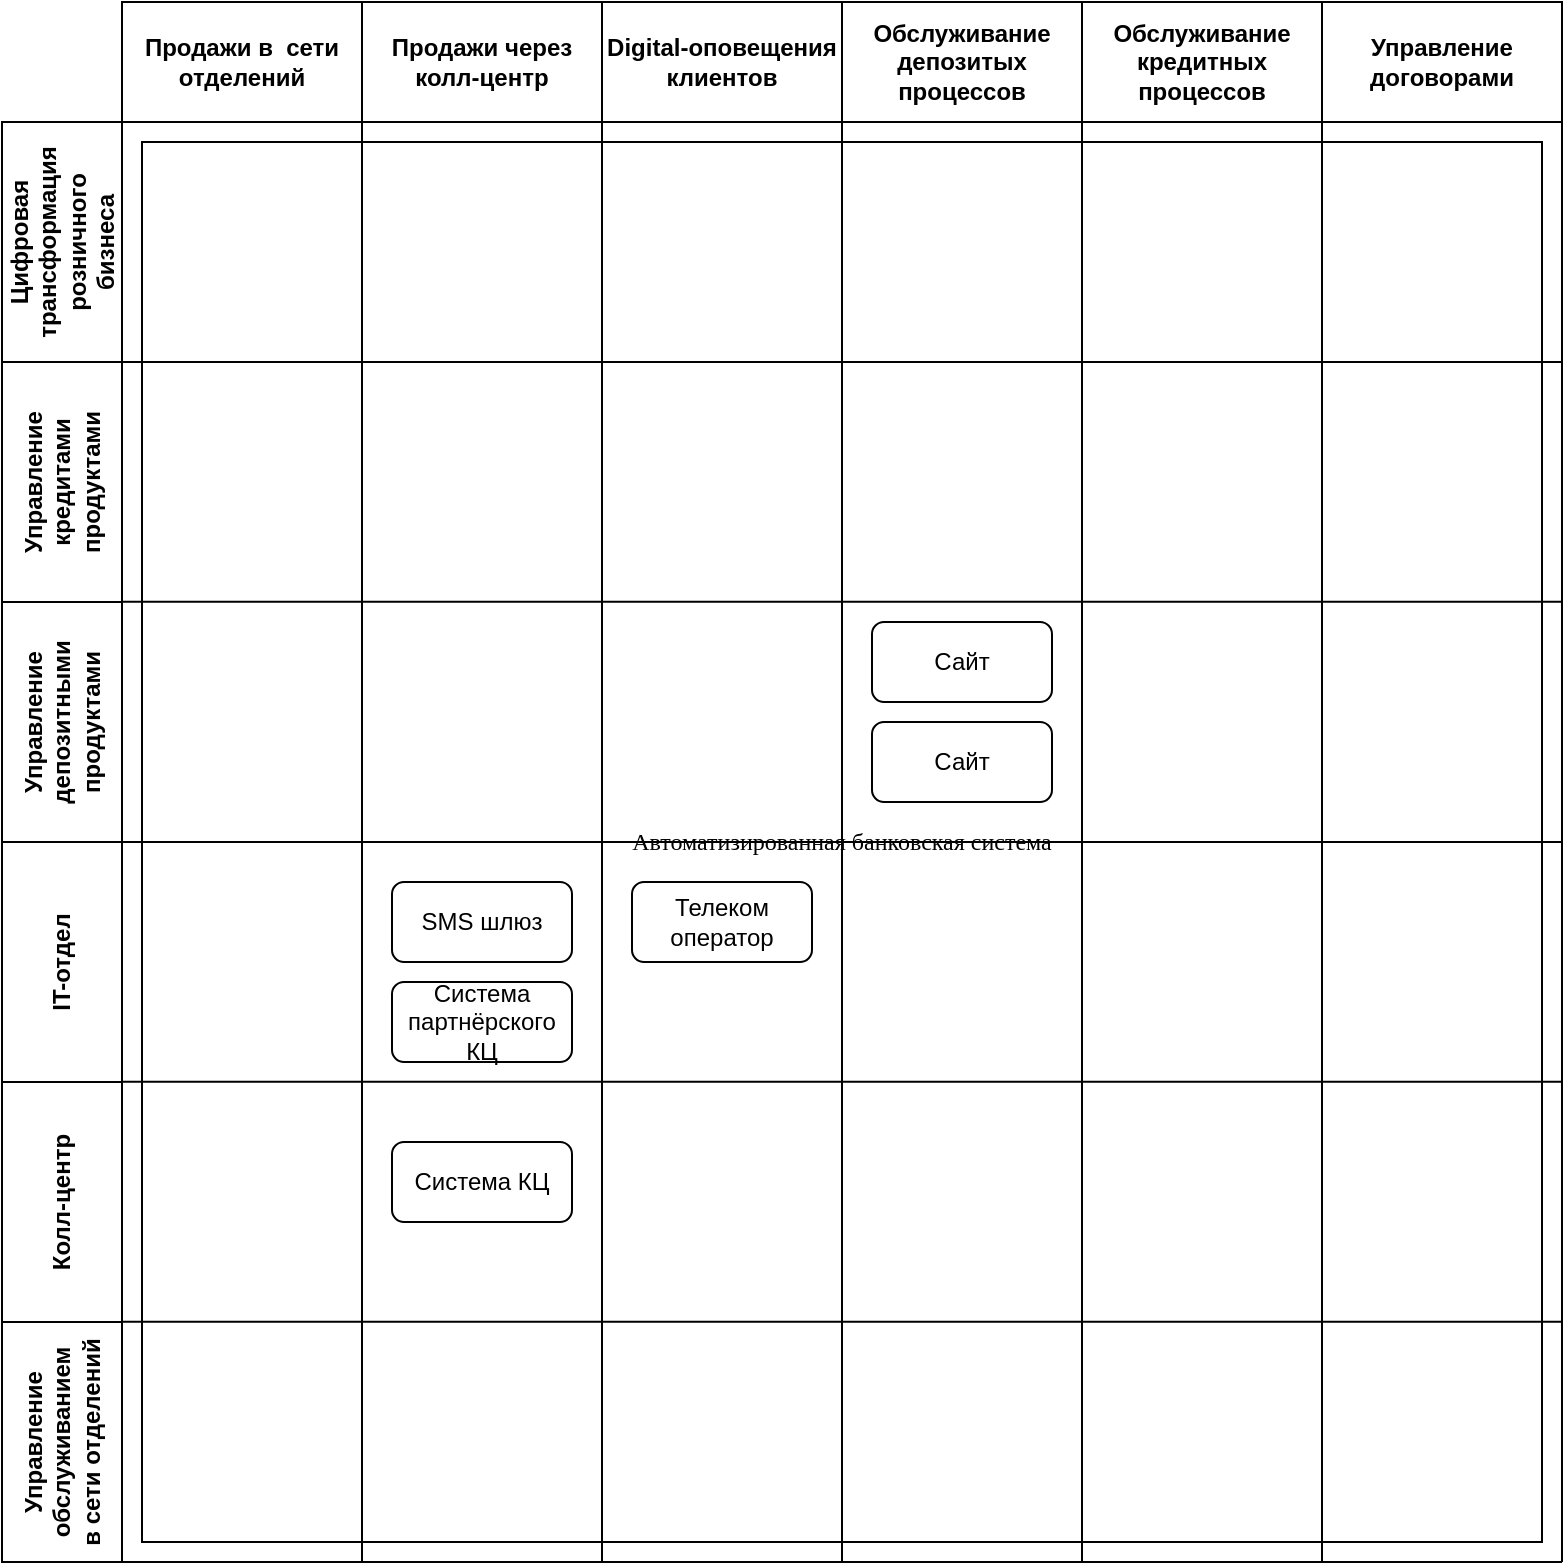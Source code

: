 <mxfile version="25.0.1">
  <diagram name="Page-1" id="c7488fd3-1785-93aa-aadb-54a6760d102a">
    <mxGraphModel dx="1302" dy="756" grid="1" gridSize="10" guides="1" tooltips="1" connect="1" arrows="1" fold="1" page="1" pageScale="1" pageWidth="1100" pageHeight="850" background="none" math="0" shadow="0">
      <root>
        <mxCell id="0" />
        <mxCell id="1" parent="0" />
        <mxCell id="ciN33SZgETXW29p0jbMA-81" value="" style="group" vertex="1" connectable="0" parent="1">
          <mxGeometry x="80" y="10" width="780" height="780" as="geometry" />
        </mxCell>
        <mxCell id="ciN33SZgETXW29p0jbMA-82" value="&lt;span style=&quot;font-family: Tahoma;&quot;&gt;Автоматизированная банковская система&lt;/span&gt;" style="rounded=0;whiteSpace=wrap;html=1;" vertex="1" parent="ciN33SZgETXW29p0jbMA-81">
          <mxGeometry x="70" y="70" width="700" height="700" as="geometry" />
        </mxCell>
        <mxCell id="ciN33SZgETXW29p0jbMA-52" value="&lt;span style=&quot;font-weight: 700;&quot;&gt;Продажи в&amp;nbsp; сети отделений&lt;/span&gt;" style="rounded=0;whiteSpace=wrap;html=1;" vertex="1" parent="ciN33SZgETXW29p0jbMA-81">
          <mxGeometry x="60" width="120" height="60" as="geometry" />
        </mxCell>
        <mxCell id="ciN33SZgETXW29p0jbMA-53" value="&lt;span style=&quot;font-weight: 700;&quot;&gt;Продажи через колл-центр&lt;/span&gt;" style="rounded=0;whiteSpace=wrap;html=1;" vertex="1" parent="ciN33SZgETXW29p0jbMA-81">
          <mxGeometry x="180" width="120" height="60" as="geometry" />
        </mxCell>
        <mxCell id="ciN33SZgETXW29p0jbMA-54" value="&lt;span style=&quot;font-weight: 700;&quot;&gt;Digital-оповещения&lt;/span&gt;&lt;div&gt;&lt;span style=&quot;font-weight: 700;&quot;&gt;клиентов&lt;/span&gt;&lt;/div&gt;" style="rounded=0;whiteSpace=wrap;html=1;" vertex="1" parent="ciN33SZgETXW29p0jbMA-81">
          <mxGeometry x="300" width="120" height="60" as="geometry" />
        </mxCell>
        <mxCell id="ciN33SZgETXW29p0jbMA-55" value="&lt;span style=&quot;font-weight: 700;&quot;&gt;Обслуживание депозитых процессов&lt;/span&gt;" style="rounded=0;whiteSpace=wrap;html=1;" vertex="1" parent="ciN33SZgETXW29p0jbMA-81">
          <mxGeometry x="420" width="120" height="60" as="geometry" />
        </mxCell>
        <mxCell id="ciN33SZgETXW29p0jbMA-56" value="&lt;span style=&quot;font-weight: 700;&quot;&gt;Обслуживание кредитных процессов&lt;/span&gt;" style="rounded=0;whiteSpace=wrap;html=1;" vertex="1" parent="ciN33SZgETXW29p0jbMA-81">
          <mxGeometry x="540" width="120" height="60" as="geometry" />
        </mxCell>
        <mxCell id="ciN33SZgETXW29p0jbMA-57" value="&lt;span style=&quot;font-weight: 700;&quot;&gt;Управление договорами&lt;/span&gt;" style="rounded=0;whiteSpace=wrap;html=1;" vertex="1" parent="ciN33SZgETXW29p0jbMA-81">
          <mxGeometry x="660" width="120" height="60" as="geometry" />
        </mxCell>
        <mxCell id="ciN33SZgETXW29p0jbMA-59" value="&lt;span style=&quot;font-weight: 700;&quot;&gt;Цифровая трансформация&lt;/span&gt;&lt;div&gt;&lt;span style=&quot;font-weight: 700;&quot;&gt;розничного бизнеса&lt;/span&gt;&lt;/div&gt;" style="rounded=0;whiteSpace=wrap;html=1;direction=west;flipV=0;flipH=0;horizontal=0;" vertex="1" parent="ciN33SZgETXW29p0jbMA-81">
          <mxGeometry y="60" width="60" height="120" as="geometry" />
        </mxCell>
        <mxCell id="ciN33SZgETXW29p0jbMA-60" value="&lt;span style=&quot;font-weight: 700;&quot;&gt;Управление кредитами продуктами&lt;/span&gt;" style="rounded=0;whiteSpace=wrap;html=1;horizontal=0;" vertex="1" parent="ciN33SZgETXW29p0jbMA-81">
          <mxGeometry y="180" width="60" height="120" as="geometry" />
        </mxCell>
        <mxCell id="ciN33SZgETXW29p0jbMA-61" value="&lt;span style=&quot;font-weight: 700;&quot;&gt;Управление депозитными продуктами&lt;/span&gt;" style="rounded=0;whiteSpace=wrap;html=1;horizontal=0;" vertex="1" parent="ciN33SZgETXW29p0jbMA-81">
          <mxGeometry y="300" width="60" height="120" as="geometry" />
        </mxCell>
        <mxCell id="ciN33SZgETXW29p0jbMA-62" value="&lt;span style=&quot;font-weight: 700;&quot;&gt;IT-отдел&lt;/span&gt;" style="rounded=0;whiteSpace=wrap;html=1;horizontal=0;" vertex="1" parent="ciN33SZgETXW29p0jbMA-81">
          <mxGeometry y="420" width="60" height="120" as="geometry" />
        </mxCell>
        <mxCell id="ciN33SZgETXW29p0jbMA-63" value="&lt;span style=&quot;font-weight: 700;&quot;&gt;Колл-центр&lt;/span&gt;" style="rounded=0;whiteSpace=wrap;html=1;horizontal=0;" vertex="1" parent="ciN33SZgETXW29p0jbMA-81">
          <mxGeometry y="540" width="60" height="120" as="geometry" />
        </mxCell>
        <mxCell id="ciN33SZgETXW29p0jbMA-64" value="&lt;span style=&quot;font-weight: 700;&quot;&gt;Управление обслуживанием&lt;/span&gt;&lt;div&gt;&lt;span style=&quot;font-weight: 700;&quot;&gt;в сети отделений&lt;/span&gt;&lt;/div&gt;" style="rounded=0;whiteSpace=wrap;html=1;horizontal=0;" vertex="1" parent="ciN33SZgETXW29p0jbMA-81">
          <mxGeometry y="660" width="60" height="120" as="geometry" />
        </mxCell>
        <mxCell id="ciN33SZgETXW29p0jbMA-65" value="" style="endArrow=none;html=1;rounded=0;exitX=1;exitY=0;exitDx=0;exitDy=0;" edge="1" parent="ciN33SZgETXW29p0jbMA-81" source="ciN33SZgETXW29p0jbMA-60">
          <mxGeometry width="50" height="50" relative="1" as="geometry">
            <mxPoint x="550" y="470" as="sourcePoint" />
            <mxPoint x="780" y="180" as="targetPoint" />
          </mxGeometry>
        </mxCell>
        <mxCell id="ciN33SZgETXW29p0jbMA-68" value="" style="endArrow=none;html=1;rounded=0;entryX=1;entryY=1;entryDx=0;entryDy=0;" edge="1" parent="ciN33SZgETXW29p0jbMA-81" target="ciN33SZgETXW29p0jbMA-57">
          <mxGeometry width="50" height="50" relative="1" as="geometry">
            <mxPoint x="780" y="780" as="sourcePoint" />
            <mxPoint x="600" y="420" as="targetPoint" />
          </mxGeometry>
        </mxCell>
        <mxCell id="ciN33SZgETXW29p0jbMA-69" value="" style="endArrow=none;html=1;rounded=0;exitX=1;exitY=1;exitDx=0;exitDy=0;" edge="1" parent="ciN33SZgETXW29p0jbMA-81" source="ciN33SZgETXW29p0jbMA-64">
          <mxGeometry width="50" height="50" relative="1" as="geometry">
            <mxPoint x="550" y="470" as="sourcePoint" />
            <mxPoint x="780" y="780" as="targetPoint" />
          </mxGeometry>
        </mxCell>
        <mxCell id="ciN33SZgETXW29p0jbMA-70" value="" style="endArrow=none;html=1;rounded=0;exitX=1;exitY=0;exitDx=0;exitDy=0;" edge="1" parent="ciN33SZgETXW29p0jbMA-81">
          <mxGeometry width="50" height="50" relative="1" as="geometry">
            <mxPoint x="60" y="299.82" as="sourcePoint" />
            <mxPoint x="780" y="299.82" as="targetPoint" />
          </mxGeometry>
        </mxCell>
        <mxCell id="ciN33SZgETXW29p0jbMA-71" value="" style="endArrow=none;html=1;rounded=0;exitX=1;exitY=0;exitDx=0;exitDy=0;" edge="1" parent="ciN33SZgETXW29p0jbMA-81">
          <mxGeometry width="50" height="50" relative="1" as="geometry">
            <mxPoint x="60" y="420" as="sourcePoint" />
            <mxPoint x="780" y="420" as="targetPoint" />
          </mxGeometry>
        </mxCell>
        <mxCell id="ciN33SZgETXW29p0jbMA-72" value="" style="endArrow=none;html=1;rounded=0;exitX=1;exitY=0;exitDx=0;exitDy=0;" edge="1" parent="ciN33SZgETXW29p0jbMA-81">
          <mxGeometry width="50" height="50" relative="1" as="geometry">
            <mxPoint x="60" y="539.82" as="sourcePoint" />
            <mxPoint x="780" y="539.82" as="targetPoint" />
          </mxGeometry>
        </mxCell>
        <mxCell id="ciN33SZgETXW29p0jbMA-73" value="" style="endArrow=none;html=1;rounded=0;exitX=1;exitY=0;exitDx=0;exitDy=0;" edge="1" parent="ciN33SZgETXW29p0jbMA-81">
          <mxGeometry width="50" height="50" relative="1" as="geometry">
            <mxPoint x="60" y="659.82" as="sourcePoint" />
            <mxPoint x="780" y="659.82" as="targetPoint" />
          </mxGeometry>
        </mxCell>
        <mxCell id="ciN33SZgETXW29p0jbMA-75" value="" style="endArrow=none;html=1;rounded=0;entryX=1;entryY=1;entryDx=0;entryDy=0;" edge="1" parent="ciN33SZgETXW29p0jbMA-81">
          <mxGeometry width="50" height="50" relative="1" as="geometry">
            <mxPoint x="180" y="780" as="sourcePoint" />
            <mxPoint x="180" y="60" as="targetPoint" />
          </mxGeometry>
        </mxCell>
        <mxCell id="ciN33SZgETXW29p0jbMA-76" value="" style="endArrow=none;html=1;rounded=0;entryX=1;entryY=1;entryDx=0;entryDy=0;" edge="1" parent="ciN33SZgETXW29p0jbMA-81">
          <mxGeometry width="50" height="50" relative="1" as="geometry">
            <mxPoint x="300" y="780" as="sourcePoint" />
            <mxPoint x="300" y="60" as="targetPoint" />
          </mxGeometry>
        </mxCell>
        <mxCell id="ciN33SZgETXW29p0jbMA-77" value="" style="endArrow=none;html=1;rounded=0;entryX=1;entryY=1;entryDx=0;entryDy=0;" edge="1" parent="ciN33SZgETXW29p0jbMA-81">
          <mxGeometry width="50" height="50" relative="1" as="geometry">
            <mxPoint x="420" y="780" as="sourcePoint" />
            <mxPoint x="420" y="60" as="targetPoint" />
          </mxGeometry>
        </mxCell>
        <mxCell id="ciN33SZgETXW29p0jbMA-78" value="" style="endArrow=none;html=1;rounded=0;entryX=1;entryY=1;entryDx=0;entryDy=0;" edge="1" parent="ciN33SZgETXW29p0jbMA-81">
          <mxGeometry width="50" height="50" relative="1" as="geometry">
            <mxPoint x="540" y="780" as="sourcePoint" />
            <mxPoint x="540" y="60" as="targetPoint" />
          </mxGeometry>
        </mxCell>
        <mxCell id="ciN33SZgETXW29p0jbMA-79" value="" style="endArrow=none;html=1;rounded=0;entryX=1;entryY=1;entryDx=0;entryDy=0;" edge="1" parent="ciN33SZgETXW29p0jbMA-81">
          <mxGeometry width="50" height="50" relative="1" as="geometry">
            <mxPoint x="660" y="780" as="sourcePoint" />
            <mxPoint x="660" y="60" as="targetPoint" />
          </mxGeometry>
        </mxCell>
        <mxCell id="ciN33SZgETXW29p0jbMA-83" value="Сайт" style="rounded=1;whiteSpace=wrap;html=1;" vertex="1" parent="ciN33SZgETXW29p0jbMA-81">
          <mxGeometry x="435" y="310" width="90" height="40" as="geometry" />
        </mxCell>
        <mxCell id="ciN33SZgETXW29p0jbMA-84" value="Сайт" style="rounded=1;whiteSpace=wrap;html=1;" vertex="1" parent="ciN33SZgETXW29p0jbMA-81">
          <mxGeometry x="435" y="360" width="90" height="40" as="geometry" />
        </mxCell>
        <mxCell id="ciN33SZgETXW29p0jbMA-85" value="SMS шлюз" style="rounded=1;whiteSpace=wrap;html=1;" vertex="1" parent="ciN33SZgETXW29p0jbMA-81">
          <mxGeometry x="195" y="440" width="90" height="40" as="geometry" />
        </mxCell>
        <mxCell id="ciN33SZgETXW29p0jbMA-115" value="Система партнёрского КЦ" style="rounded=1;whiteSpace=wrap;html=1;" vertex="1" parent="ciN33SZgETXW29p0jbMA-81">
          <mxGeometry x="195" y="490" width="90" height="40" as="geometry" />
        </mxCell>
        <mxCell id="ciN33SZgETXW29p0jbMA-116" value="Телеком оператор" style="rounded=1;whiteSpace=wrap;html=1;" vertex="1" parent="ciN33SZgETXW29p0jbMA-81">
          <mxGeometry x="315" y="440" width="90" height="40" as="geometry" />
        </mxCell>
        <mxCell id="ciN33SZgETXW29p0jbMA-117" value="Система КЦ" style="rounded=1;whiteSpace=wrap;html=1;" vertex="1" parent="ciN33SZgETXW29p0jbMA-81">
          <mxGeometry x="195" y="570" width="90" height="40" as="geometry" />
        </mxCell>
      </root>
    </mxGraphModel>
  </diagram>
</mxfile>
